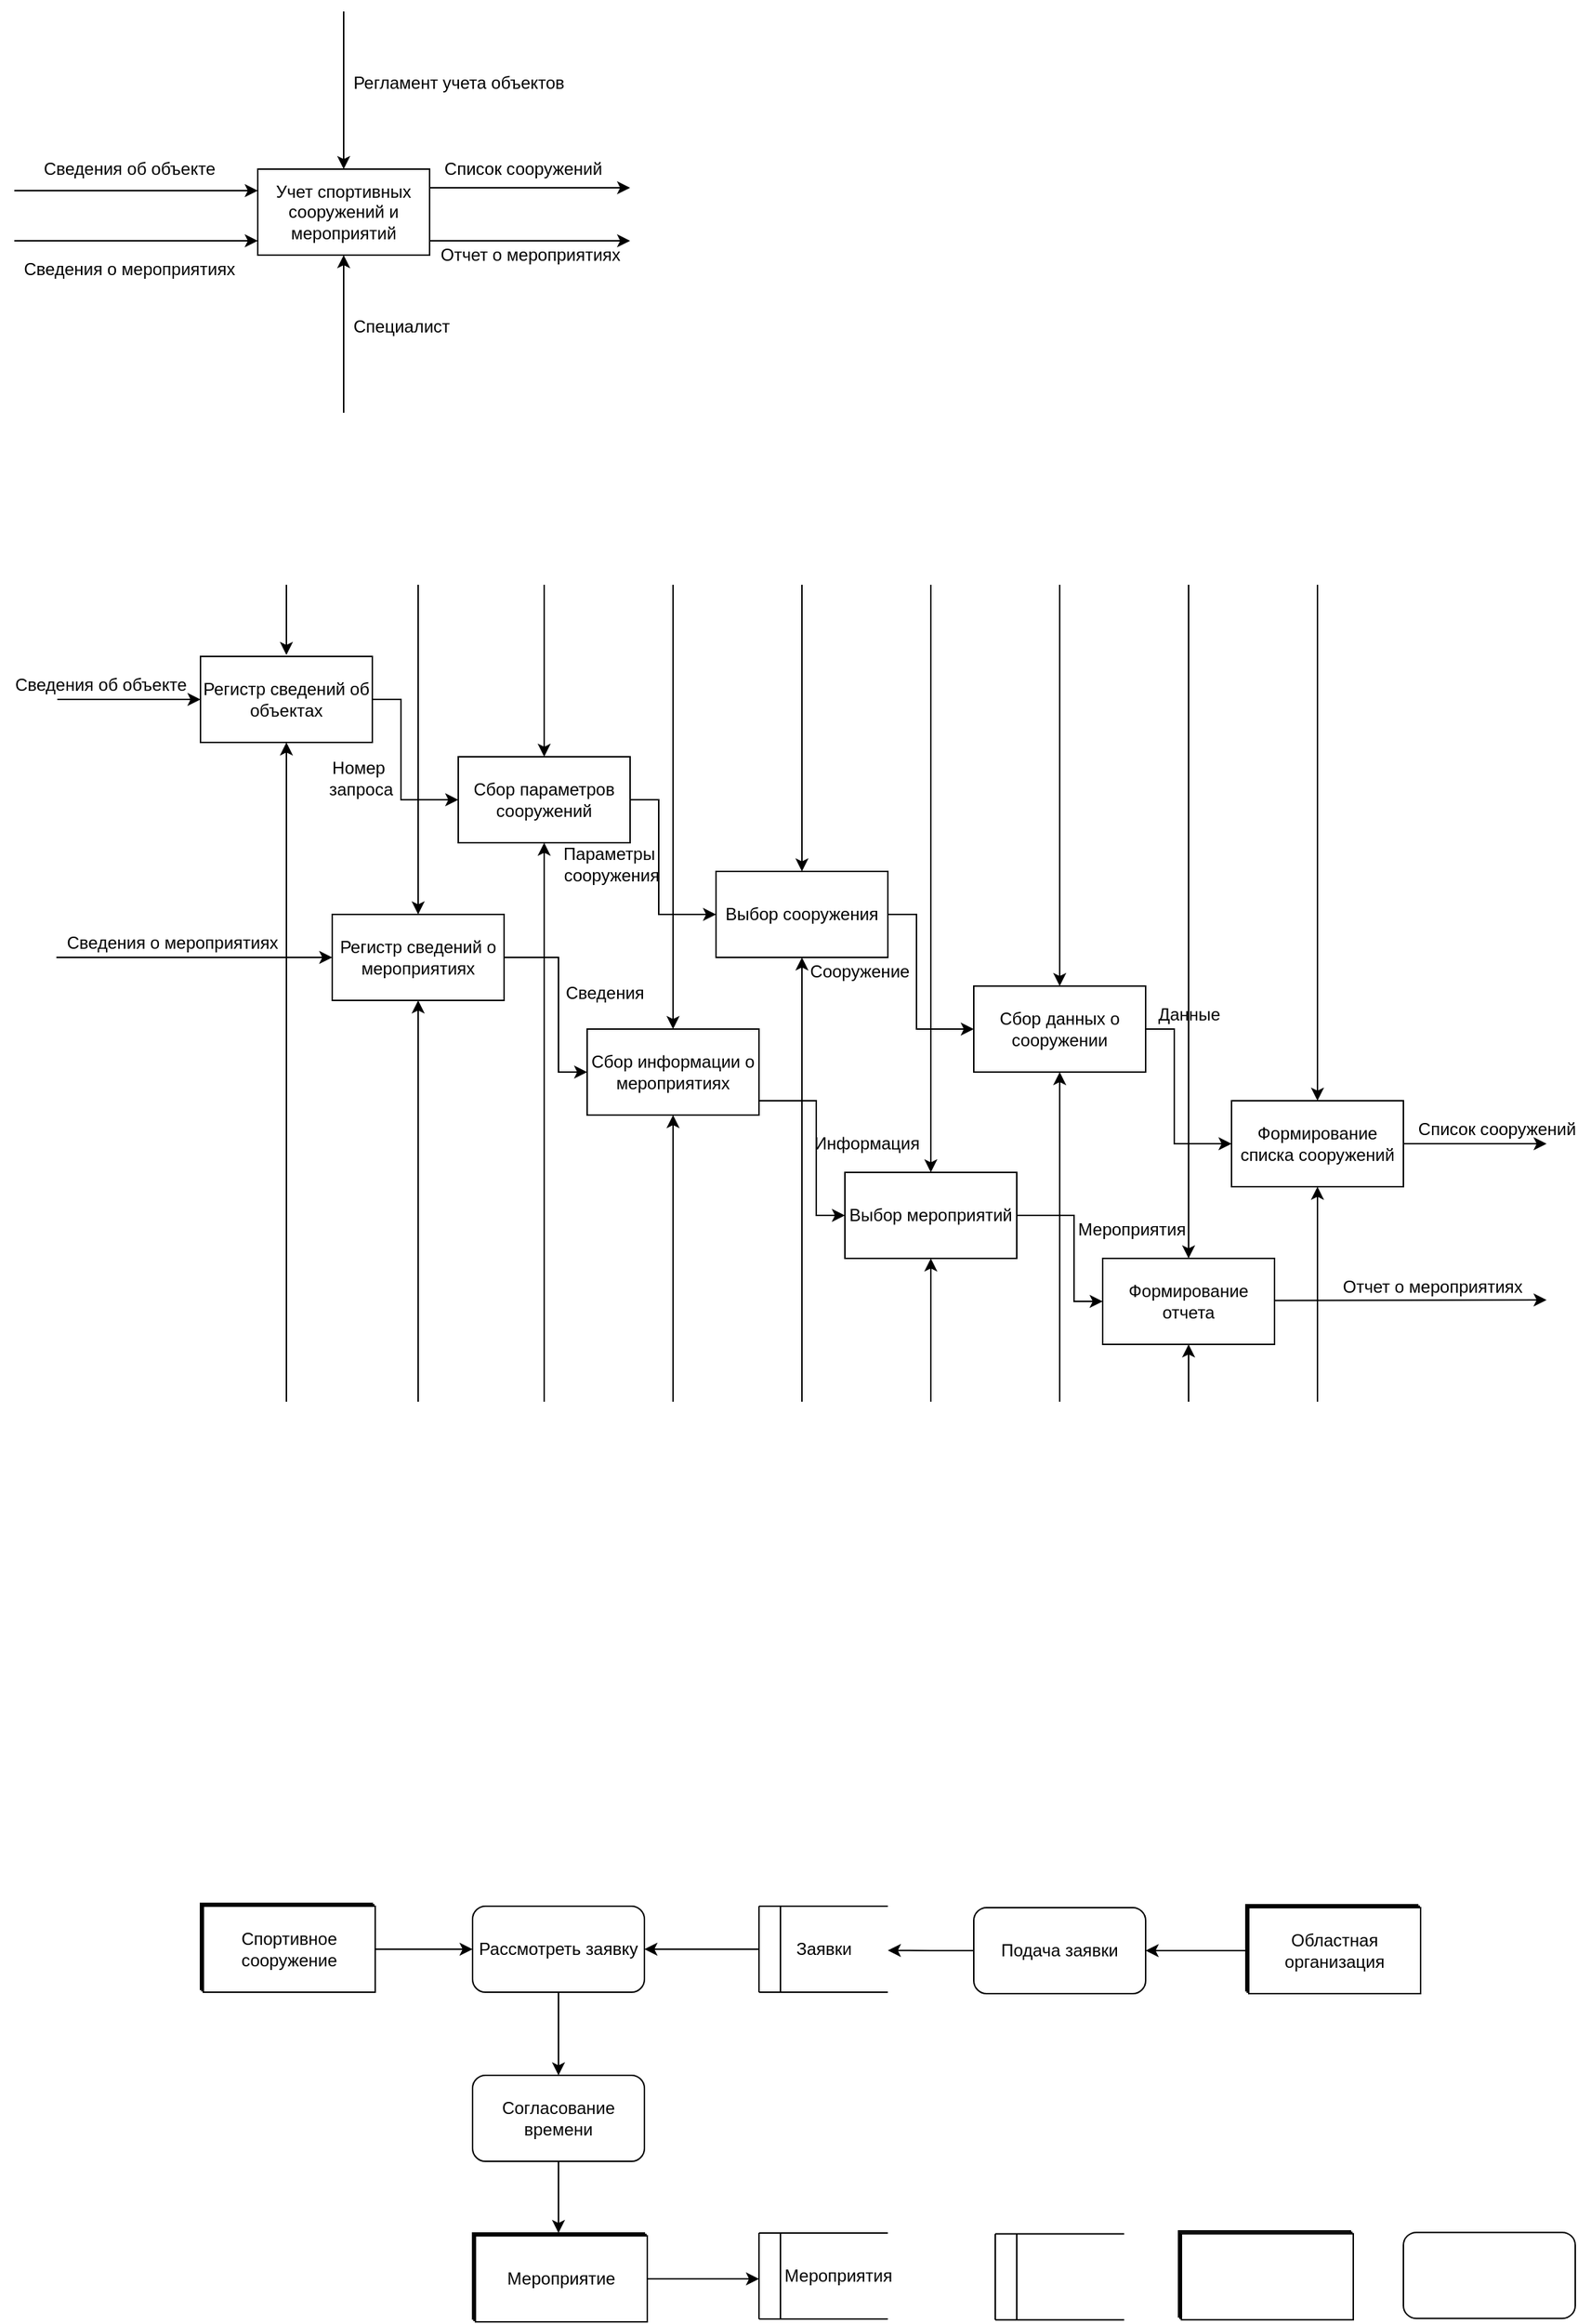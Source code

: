 <mxfile version="14.6.13" type="github">
  <diagram id="JcpFo3pnrb1yveTzviW8" name="Page-1">
    <mxGraphModel dx="1296" dy="722" grid="1" gridSize="10" guides="1" tooltips="1" connect="1" arrows="1" fold="1" page="1" pageScale="1" pageWidth="827" pageHeight="1169" math="0" shadow="0">
      <root>
        <mxCell id="0" />
        <mxCell id="1" parent="0" />
        <mxCell id="RXx_gNftj5iXkbYdSQBd-1" value="Учет спортивных сооружений и мероприятий" style="rounded=0;whiteSpace=wrap;html=1;" parent="1" vertex="1">
          <mxGeometry x="180" y="120" width="120" height="60" as="geometry" />
        </mxCell>
        <mxCell id="RXx_gNftj5iXkbYdSQBd-2" value="" style="endArrow=classic;html=1;entryX=0;entryY=0.5;entryDx=0;entryDy=0;" parent="1" edge="1">
          <mxGeometry width="50" height="50" relative="1" as="geometry">
            <mxPoint x="10" y="135" as="sourcePoint" />
            <mxPoint x="180" y="135" as="targetPoint" />
          </mxGeometry>
        </mxCell>
        <mxCell id="RXx_gNftj5iXkbYdSQBd-3" value="Сведения об объекте" style="text;html=1;align=center;verticalAlign=middle;resizable=0;points=[];autosize=1;strokeColor=none;" parent="1" vertex="1">
          <mxGeometry x="20" y="110" width="140" height="20" as="geometry" />
        </mxCell>
        <mxCell id="RXx_gNftj5iXkbYdSQBd-4" value="" style="endArrow=classic;html=1;entryX=0.5;entryY=0;entryDx=0;entryDy=0;" parent="1" target="RXx_gNftj5iXkbYdSQBd-1" edge="1">
          <mxGeometry width="50" height="50" relative="1" as="geometry">
            <mxPoint x="240" y="10" as="sourcePoint" />
            <mxPoint x="260" y="110" as="targetPoint" />
          </mxGeometry>
        </mxCell>
        <mxCell id="RXx_gNftj5iXkbYdSQBd-5" value="Регламент учета объектов" style="text;html=1;align=center;verticalAlign=middle;resizable=0;points=[];autosize=1;strokeColor=none;" parent="1" vertex="1">
          <mxGeometry x="240" y="50" width="160" height="20" as="geometry" />
        </mxCell>
        <mxCell id="RXx_gNftj5iXkbYdSQBd-6" value="" style="endArrow=classic;html=1;entryX=0.5;entryY=1;entryDx=0;entryDy=0;" parent="1" target="RXx_gNftj5iXkbYdSQBd-1" edge="1">
          <mxGeometry width="50" height="50" relative="1" as="geometry">
            <mxPoint x="240" y="290" as="sourcePoint" />
            <mxPoint x="270" y="230" as="targetPoint" />
          </mxGeometry>
        </mxCell>
        <mxCell id="RXx_gNftj5iXkbYdSQBd-7" value="Специалист" style="text;html=1;align=center;verticalAlign=middle;resizable=0;points=[];autosize=1;strokeColor=none;" parent="1" vertex="1">
          <mxGeometry x="240" y="220" width="80" height="20" as="geometry" />
        </mxCell>
        <mxCell id="RXx_gNftj5iXkbYdSQBd-8" value="" style="endArrow=classic;html=1;exitX=1;exitY=0.5;exitDx=0;exitDy=0;" parent="1" edge="1">
          <mxGeometry width="50" height="50" relative="1" as="geometry">
            <mxPoint x="300" y="133" as="sourcePoint" />
            <mxPoint x="440" y="133" as="targetPoint" />
          </mxGeometry>
        </mxCell>
        <mxCell id="RXx_gNftj5iXkbYdSQBd-9" value="Список сооружений" style="text;html=1;align=center;verticalAlign=middle;resizable=0;points=[];autosize=1;strokeColor=none;" parent="1" vertex="1">
          <mxGeometry x="300" y="110" width="130" height="20" as="geometry" />
        </mxCell>
        <mxCell id="RXx_gNftj5iXkbYdSQBd-10" value="" style="endArrow=classic;html=1;" parent="1" edge="1">
          <mxGeometry width="50" height="50" relative="1" as="geometry">
            <mxPoint x="40" y="490" as="sourcePoint" />
            <mxPoint x="140" y="490" as="targetPoint" />
          </mxGeometry>
        </mxCell>
        <mxCell id="RXx_gNftj5iXkbYdSQBd-11" value="Сведения об объекте" style="text;html=1;align=center;verticalAlign=middle;resizable=0;points=[];autosize=1;strokeColor=none;" parent="1" vertex="1">
          <mxGeometry y="470" width="140" height="20" as="geometry" />
        </mxCell>
        <mxCell id="RXx_gNftj5iXkbYdSQBd-15" style="edgeStyle=orthogonalEdgeStyle;rounded=0;orthogonalLoop=1;jettySize=auto;html=1;entryX=0;entryY=0.5;entryDx=0;entryDy=0;" parent="1" source="RXx_gNftj5iXkbYdSQBd-12" target="RXx_gNftj5iXkbYdSQBd-13" edge="1">
          <mxGeometry relative="1" as="geometry">
            <Array as="points">
              <mxPoint x="280" y="490" />
              <mxPoint x="280" y="560" />
            </Array>
          </mxGeometry>
        </mxCell>
        <mxCell id="RXx_gNftj5iXkbYdSQBd-12" value="Регистр сведений об объектах" style="rounded=0;whiteSpace=wrap;html=1;" parent="1" vertex="1">
          <mxGeometry x="140" y="460" width="120" height="60" as="geometry" />
        </mxCell>
        <mxCell id="RXx_gNftj5iXkbYdSQBd-18" style="edgeStyle=orthogonalEdgeStyle;rounded=0;orthogonalLoop=1;jettySize=auto;html=1;entryX=0;entryY=0.5;entryDx=0;entryDy=0;" parent="1" source="RXx_gNftj5iXkbYdSQBd-13" target="RXx_gNftj5iXkbYdSQBd-17" edge="1">
          <mxGeometry relative="1" as="geometry">
            <Array as="points">
              <mxPoint x="460" y="560" />
              <mxPoint x="460" y="640" />
            </Array>
          </mxGeometry>
        </mxCell>
        <mxCell id="RXx_gNftj5iXkbYdSQBd-13" value="Сбор параметров сооружений" style="rounded=0;whiteSpace=wrap;html=1;" parent="1" vertex="1">
          <mxGeometry x="320" y="530" width="120" height="60" as="geometry" />
        </mxCell>
        <mxCell id="RXx_gNftj5iXkbYdSQBd-16" value="Номер&lt;br&gt;&amp;nbsp;запроса" style="text;html=1;align=center;verticalAlign=middle;resizable=0;points=[];autosize=1;strokeColor=none;" parent="1" vertex="1">
          <mxGeometry x="220" y="530" width="60" height="30" as="geometry" />
        </mxCell>
        <mxCell id="RXx_gNftj5iXkbYdSQBd-21" style="edgeStyle=orthogonalEdgeStyle;rounded=0;orthogonalLoop=1;jettySize=auto;html=1;entryX=0;entryY=0.5;entryDx=0;entryDy=0;" parent="1" source="RXx_gNftj5iXkbYdSQBd-17" target="RXx_gNftj5iXkbYdSQBd-20" edge="1">
          <mxGeometry relative="1" as="geometry">
            <Array as="points">
              <mxPoint x="640" y="640" />
              <mxPoint x="640" y="720" />
            </Array>
          </mxGeometry>
        </mxCell>
        <mxCell id="RXx_gNftj5iXkbYdSQBd-17" value="Выбор сооружения" style="rounded=0;whiteSpace=wrap;html=1;" parent="1" vertex="1">
          <mxGeometry x="500" y="610" width="120" height="60" as="geometry" />
        </mxCell>
        <mxCell id="RXx_gNftj5iXkbYdSQBd-19" value="Сооружение" style="text;html=1;align=center;verticalAlign=middle;resizable=0;points=[];autosize=1;strokeColor=none;" parent="1" vertex="1">
          <mxGeometry x="560" y="670" width="80" height="20" as="geometry" />
        </mxCell>
        <mxCell id="RXx_gNftj5iXkbYdSQBd-25" style="edgeStyle=orthogonalEdgeStyle;rounded=0;orthogonalLoop=1;jettySize=auto;html=1;entryX=0;entryY=0.5;entryDx=0;entryDy=0;" parent="1" source="RXx_gNftj5iXkbYdSQBd-20" target="RXx_gNftj5iXkbYdSQBd-24" edge="1">
          <mxGeometry relative="1" as="geometry">
            <Array as="points">
              <mxPoint x="820" y="720" />
              <mxPoint x="820" y="800" />
            </Array>
          </mxGeometry>
        </mxCell>
        <mxCell id="RXx_gNftj5iXkbYdSQBd-20" value="Сбор данных о сооружении" style="rounded=0;whiteSpace=wrap;html=1;" parent="1" vertex="1">
          <mxGeometry x="680" y="690" width="120" height="60" as="geometry" />
        </mxCell>
        <mxCell id="RXx_gNftj5iXkbYdSQBd-22" value="Параметры&lt;br&gt;&amp;nbsp;сооружения" style="text;html=1;align=center;verticalAlign=middle;resizable=0;points=[];autosize=1;strokeColor=none;" parent="1" vertex="1">
          <mxGeometry x="380" y="590" width="90" height="30" as="geometry" />
        </mxCell>
        <mxCell id="RXx_gNftj5iXkbYdSQBd-23" value="Данные" style="text;html=1;align=center;verticalAlign=middle;resizable=0;points=[];autosize=1;strokeColor=none;" parent="1" vertex="1">
          <mxGeometry x="800" y="700" width="60" height="20" as="geometry" />
        </mxCell>
        <mxCell id="RXx_gNftj5iXkbYdSQBd-27" style="edgeStyle=orthogonalEdgeStyle;rounded=0;orthogonalLoop=1;jettySize=auto;html=1;exitX=1;exitY=0.5;exitDx=0;exitDy=0;" parent="1" source="RXx_gNftj5iXkbYdSQBd-24" edge="1">
          <mxGeometry relative="1" as="geometry">
            <mxPoint x="1080" y="800" as="targetPoint" />
          </mxGeometry>
        </mxCell>
        <mxCell id="RXx_gNftj5iXkbYdSQBd-24" value="Формирование списка сооружений" style="rounded=0;whiteSpace=wrap;html=1;" parent="1" vertex="1">
          <mxGeometry x="860" y="770" width="120" height="60" as="geometry" />
        </mxCell>
        <mxCell id="RXx_gNftj5iXkbYdSQBd-28" value="Список сооружений" style="text;html=1;align=center;verticalAlign=middle;resizable=0;points=[];autosize=1;strokeColor=none;" parent="1" vertex="1">
          <mxGeometry x="980" y="780" width="130" height="20" as="geometry" />
        </mxCell>
        <mxCell id="RXx_gNftj5iXkbYdSQBd-33" value="" style="endArrow=classic;html=1;entryX=0.5;entryY=1;entryDx=0;entryDy=0;" parent="1" target="RXx_gNftj5iXkbYdSQBd-12" edge="1">
          <mxGeometry width="50" height="50" relative="1" as="geometry">
            <mxPoint x="200" y="980" as="sourcePoint" />
            <mxPoint x="200" y="860" as="targetPoint" />
          </mxGeometry>
        </mxCell>
        <mxCell id="RXx_gNftj5iXkbYdSQBd-34" value="" style="endArrow=classic;html=1;entryX=0.5;entryY=1;entryDx=0;entryDy=0;" parent="1" target="RXx_gNftj5iXkbYdSQBd-13" edge="1">
          <mxGeometry width="50" height="50" relative="1" as="geometry">
            <mxPoint x="380" y="980" as="sourcePoint" />
            <mxPoint x="510" y="780" as="targetPoint" />
          </mxGeometry>
        </mxCell>
        <mxCell id="RXx_gNftj5iXkbYdSQBd-35" value="" style="endArrow=classic;html=1;entryX=0.5;entryY=1;entryDx=0;entryDy=0;" parent="1" target="RXx_gNftj5iXkbYdSQBd-17" edge="1">
          <mxGeometry width="50" height="50" relative="1" as="geometry">
            <mxPoint x="560" y="980" as="sourcePoint" />
            <mxPoint x="560" y="830" as="targetPoint" />
          </mxGeometry>
        </mxCell>
        <mxCell id="RXx_gNftj5iXkbYdSQBd-36" value="" style="endArrow=classic;html=1;entryX=0.5;entryY=1;entryDx=0;entryDy=0;" parent="1" target="RXx_gNftj5iXkbYdSQBd-20" edge="1">
          <mxGeometry width="50" height="50" relative="1" as="geometry">
            <mxPoint x="740" y="980" as="sourcePoint" />
            <mxPoint x="760" y="820" as="targetPoint" />
          </mxGeometry>
        </mxCell>
        <mxCell id="RXx_gNftj5iXkbYdSQBd-37" value="" style="endArrow=classic;html=1;entryX=0.5;entryY=1;entryDx=0;entryDy=0;" parent="1" target="RXx_gNftj5iXkbYdSQBd-24" edge="1">
          <mxGeometry width="50" height="50" relative="1" as="geometry">
            <mxPoint x="920" y="980" as="sourcePoint" />
            <mxPoint x="840" y="900" as="targetPoint" />
          </mxGeometry>
        </mxCell>
        <mxCell id="RXx_gNftj5iXkbYdSQBd-39" value="" style="endArrow=classic;html=1;entryX=0.5;entryY=0;entryDx=0;entryDy=0;" parent="1" target="RXx_gNftj5iXkbYdSQBd-24" edge="1">
          <mxGeometry width="50" height="50" relative="1" as="geometry">
            <mxPoint x="920" y="410" as="sourcePoint" />
            <mxPoint x="940" y="670" as="targetPoint" />
          </mxGeometry>
        </mxCell>
        <mxCell id="RXx_gNftj5iXkbYdSQBd-40" value="" style="endArrow=classic;html=1;entryX=0.5;entryY=0;entryDx=0;entryDy=0;" parent="1" target="RXx_gNftj5iXkbYdSQBd-20" edge="1">
          <mxGeometry width="50" height="50" relative="1" as="geometry">
            <mxPoint x="740" y="410" as="sourcePoint" />
            <mxPoint x="710" y="530" as="targetPoint" />
          </mxGeometry>
        </mxCell>
        <mxCell id="RXx_gNftj5iXkbYdSQBd-41" value="" style="endArrow=classic;html=1;entryX=0.5;entryY=0;entryDx=0;entryDy=0;" parent="1" target="RXx_gNftj5iXkbYdSQBd-17" edge="1">
          <mxGeometry width="50" height="50" relative="1" as="geometry">
            <mxPoint x="560" y="410" as="sourcePoint" />
            <mxPoint x="750" y="390" as="targetPoint" />
          </mxGeometry>
        </mxCell>
        <mxCell id="RXx_gNftj5iXkbYdSQBd-42" value="" style="endArrow=classic;html=1;entryX=0.5;entryY=0;entryDx=0;entryDy=0;" parent="1" target="RXx_gNftj5iXkbYdSQBd-13" edge="1">
          <mxGeometry width="50" height="50" relative="1" as="geometry">
            <mxPoint x="380" y="410" as="sourcePoint" />
            <mxPoint x="500" y="410" as="targetPoint" />
          </mxGeometry>
        </mxCell>
        <mxCell id="RXx_gNftj5iXkbYdSQBd-43" value="" style="endArrow=classic;html=1;" parent="1" edge="1">
          <mxGeometry width="50" height="50" relative="1" as="geometry">
            <mxPoint x="200" y="410" as="sourcePoint" />
            <mxPoint x="200" y="459" as="targetPoint" />
          </mxGeometry>
        </mxCell>
        <mxCell id="RXx_gNftj5iXkbYdSQBd-80" style="edgeStyle=orthogonalEdgeStyle;rounded=0;orthogonalLoop=1;jettySize=auto;html=1;exitX=0;exitY=0.5;exitDx=0;exitDy=0;" parent="1" source="RXx_gNftj5iXkbYdSQBd-47" edge="1">
          <mxGeometry relative="1" as="geometry">
            <mxPoint x="620" y="1362.857" as="targetPoint" />
          </mxGeometry>
        </mxCell>
        <mxCell id="RXx_gNftj5iXkbYdSQBd-47" value="Подача заявки" style="rounded=1;whiteSpace=wrap;html=1;" parent="1" vertex="1">
          <mxGeometry x="680" y="1333" width="120" height="60" as="geometry" />
        </mxCell>
        <mxCell id="RXx_gNftj5iXkbYdSQBd-51" value="" style="group" parent="1" vertex="1" connectable="0">
          <mxGeometry x="823" y="1558.57" width="122" height="62" as="geometry" />
        </mxCell>
        <mxCell id="RXx_gNftj5iXkbYdSQBd-48" value="" style="rounded=0;whiteSpace=wrap;html=1;" parent="RXx_gNftj5iXkbYdSQBd-51" vertex="1">
          <mxGeometry width="120" height="60" as="geometry" />
        </mxCell>
        <mxCell id="RXx_gNftj5iXkbYdSQBd-49" value="" style="rounded=0;whiteSpace=wrap;html=1;" parent="RXx_gNftj5iXkbYdSQBd-51" vertex="1">
          <mxGeometry x="1" y="1" width="120" height="60" as="geometry" />
        </mxCell>
        <mxCell id="RXx_gNftj5iXkbYdSQBd-50" value="" style="rounded=0;whiteSpace=wrap;html=1;" parent="RXx_gNftj5iXkbYdSQBd-51" vertex="1">
          <mxGeometry x="2" y="2" width="120" height="60" as="geometry" />
        </mxCell>
        <mxCell id="RXx_gNftj5iXkbYdSQBd-58" value="" style="group" parent="1" vertex="1" connectable="0">
          <mxGeometry x="695" y="1560.57" width="90" height="60" as="geometry" />
        </mxCell>
        <mxCell id="RXx_gNftj5iXkbYdSQBd-53" value="" style="endArrow=none;html=1;" parent="RXx_gNftj5iXkbYdSQBd-58" edge="1">
          <mxGeometry width="50" height="50" as="geometry">
            <mxPoint y="60" as="sourcePoint" />
            <mxPoint as="targetPoint" />
          </mxGeometry>
        </mxCell>
        <mxCell id="RXx_gNftj5iXkbYdSQBd-54" value="" style="endArrow=none;html=1;" parent="RXx_gNftj5iXkbYdSQBd-58" edge="1">
          <mxGeometry x="5" width="50" height="50" as="geometry">
            <mxPoint x="15" y="60" as="sourcePoint" />
            <mxPoint x="15" as="targetPoint" />
          </mxGeometry>
        </mxCell>
        <mxCell id="RXx_gNftj5iXkbYdSQBd-55" value="" style="endArrow=none;html=1;" parent="RXx_gNftj5iXkbYdSQBd-58" edge="1">
          <mxGeometry width="50" height="50" as="geometry">
            <mxPoint as="sourcePoint" />
            <mxPoint x="90" as="targetPoint" />
          </mxGeometry>
        </mxCell>
        <mxCell id="RXx_gNftj5iXkbYdSQBd-56" value="" style="endArrow=none;html=1;" parent="RXx_gNftj5iXkbYdSQBd-58" edge="1">
          <mxGeometry width="50" height="50" as="geometry">
            <mxPoint y="60" as="sourcePoint" />
            <mxPoint x="90" y="60" as="targetPoint" />
          </mxGeometry>
        </mxCell>
        <mxCell id="RXx_gNftj5iXkbYdSQBd-59" value="" style="group" parent="1" vertex="1" connectable="0">
          <mxGeometry x="140" y="1330" width="122" height="62" as="geometry" />
        </mxCell>
        <mxCell id="RXx_gNftj5iXkbYdSQBd-60" value="" style="rounded=0;whiteSpace=wrap;html=1;" parent="RXx_gNftj5iXkbYdSQBd-59" vertex="1">
          <mxGeometry width="120" height="60" as="geometry" />
        </mxCell>
        <mxCell id="RXx_gNftj5iXkbYdSQBd-61" value="" style="rounded=0;whiteSpace=wrap;html=1;" parent="RXx_gNftj5iXkbYdSQBd-59" vertex="1">
          <mxGeometry x="1" y="1" width="120" height="60" as="geometry" />
        </mxCell>
        <mxCell id="RXx_gNftj5iXkbYdSQBd-62" value="Спортивное сооружение" style="rounded=0;whiteSpace=wrap;html=1;" parent="RXx_gNftj5iXkbYdSQBd-59" vertex="1">
          <mxGeometry x="2" y="2" width="120" height="60" as="geometry" />
        </mxCell>
        <mxCell id="RXx_gNftj5iXkbYdSQBd-63" value="" style="group" parent="1" vertex="1" connectable="0">
          <mxGeometry x="330" y="1560" width="122" height="62" as="geometry" />
        </mxCell>
        <mxCell id="RXx_gNftj5iXkbYdSQBd-64" value="" style="rounded=0;whiteSpace=wrap;html=1;" parent="RXx_gNftj5iXkbYdSQBd-63" vertex="1">
          <mxGeometry width="120" height="60" as="geometry" />
        </mxCell>
        <mxCell id="RXx_gNftj5iXkbYdSQBd-65" value="" style="rounded=0;whiteSpace=wrap;html=1;" parent="RXx_gNftj5iXkbYdSQBd-63" vertex="1">
          <mxGeometry x="1" y="1" width="120" height="60" as="geometry" />
        </mxCell>
        <mxCell id="RXx_gNftj5iXkbYdSQBd-66" value="Мероприятие" style="rounded=0;whiteSpace=wrap;html=1;" parent="RXx_gNftj5iXkbYdSQBd-63" vertex="1">
          <mxGeometry x="2" y="2" width="120" height="60" as="geometry" />
        </mxCell>
        <mxCell id="RXx_gNftj5iXkbYdSQBd-67" value="" style="group" parent="1" vertex="1" connectable="0">
          <mxGeometry x="870" y="1331" width="122" height="62" as="geometry" />
        </mxCell>
        <mxCell id="RXx_gNftj5iXkbYdSQBd-68" value="" style="rounded=0;whiteSpace=wrap;html=1;" parent="RXx_gNftj5iXkbYdSQBd-67" vertex="1">
          <mxGeometry width="120" height="60" as="geometry" />
        </mxCell>
        <mxCell id="RXx_gNftj5iXkbYdSQBd-69" value="" style="rounded=0;whiteSpace=wrap;html=1;" parent="RXx_gNftj5iXkbYdSQBd-67" vertex="1">
          <mxGeometry x="1" y="1" width="120" height="60" as="geometry" />
        </mxCell>
        <mxCell id="RXx_gNftj5iXkbYdSQBd-70" value="Областная организация" style="rounded=0;whiteSpace=wrap;html=1;" parent="RXx_gNftj5iXkbYdSQBd-67" vertex="1">
          <mxGeometry x="2" y="2" width="120" height="60" as="geometry" />
        </mxCell>
        <mxCell id="RXx_gNftj5iXkbYdSQBd-71" style="edgeStyle=orthogonalEdgeStyle;rounded=0;orthogonalLoop=1;jettySize=auto;html=1;" parent="1" source="RXx_gNftj5iXkbYdSQBd-70" target="RXx_gNftj5iXkbYdSQBd-47" edge="1">
          <mxGeometry relative="1" as="geometry" />
        </mxCell>
        <mxCell id="RXx_gNftj5iXkbYdSQBd-85" style="edgeStyle=orthogonalEdgeStyle;rounded=0;orthogonalLoop=1;jettySize=auto;html=1;" parent="1" source="RXx_gNftj5iXkbYdSQBd-72" target="RXx_gNftj5iXkbYdSQBd-84" edge="1">
          <mxGeometry relative="1" as="geometry" />
        </mxCell>
        <mxCell id="RXx_gNftj5iXkbYdSQBd-72" value="Рассмотреть заявку" style="rounded=1;whiteSpace=wrap;html=1;" parent="1" vertex="1">
          <mxGeometry x="330" y="1332" width="120" height="60" as="geometry" />
        </mxCell>
        <mxCell id="RXx_gNftj5iXkbYdSQBd-73" value="" style="group" parent="1" vertex="1" connectable="0">
          <mxGeometry x="530" y="1332" width="90" height="60" as="geometry" />
        </mxCell>
        <mxCell id="RXx_gNftj5iXkbYdSQBd-74" value="" style="endArrow=none;html=1;" parent="RXx_gNftj5iXkbYdSQBd-73" edge="1">
          <mxGeometry width="50" height="50" as="geometry">
            <mxPoint y="60" as="sourcePoint" />
            <mxPoint as="targetPoint" />
          </mxGeometry>
        </mxCell>
        <mxCell id="RXx_gNftj5iXkbYdSQBd-75" value="" style="endArrow=none;html=1;" parent="RXx_gNftj5iXkbYdSQBd-73" edge="1">
          <mxGeometry x="5" width="50" height="50" as="geometry">
            <mxPoint x="15" y="60" as="sourcePoint" />
            <mxPoint x="15" as="targetPoint" />
          </mxGeometry>
        </mxCell>
        <mxCell id="RXx_gNftj5iXkbYdSQBd-76" value="" style="endArrow=none;html=1;" parent="RXx_gNftj5iXkbYdSQBd-73" edge="1">
          <mxGeometry width="50" height="50" as="geometry">
            <mxPoint as="sourcePoint" />
            <mxPoint x="90" as="targetPoint" />
          </mxGeometry>
        </mxCell>
        <mxCell id="RXx_gNftj5iXkbYdSQBd-77" value="" style="endArrow=none;html=1;" parent="RXx_gNftj5iXkbYdSQBd-73" edge="1">
          <mxGeometry width="50" height="50" as="geometry">
            <mxPoint y="60" as="sourcePoint" />
            <mxPoint x="90" y="60" as="targetPoint" />
          </mxGeometry>
        </mxCell>
        <mxCell id="RXx_gNftj5iXkbYdSQBd-78" value="Заявки" style="text;html=1;align=center;verticalAlign=middle;resizable=0;points=[];autosize=1;strokeColor=none;" parent="RXx_gNftj5iXkbYdSQBd-73" vertex="1">
          <mxGeometry x="20" y="20" width="50" height="20" as="geometry" />
        </mxCell>
        <mxCell id="RXx_gNftj5iXkbYdSQBd-81" style="edgeStyle=orthogonalEdgeStyle;rounded=0;orthogonalLoop=1;jettySize=auto;html=1;exitX=1;exitY=0.5;exitDx=0;exitDy=0;entryX=0;entryY=0.5;entryDx=0;entryDy=0;" parent="1" source="RXx_gNftj5iXkbYdSQBd-62" target="RXx_gNftj5iXkbYdSQBd-72" edge="1">
          <mxGeometry relative="1" as="geometry" />
        </mxCell>
        <mxCell id="RXx_gNftj5iXkbYdSQBd-83" value="" style="endArrow=classic;html=1;entryX=1;entryY=0.5;entryDx=0;entryDy=0;" parent="1" target="RXx_gNftj5iXkbYdSQBd-72" edge="1">
          <mxGeometry width="50" height="50" relative="1" as="geometry">
            <mxPoint x="530" y="1362" as="sourcePoint" />
            <mxPoint x="620" y="1361" as="targetPoint" />
          </mxGeometry>
        </mxCell>
        <mxCell id="RXx_gNftj5iXkbYdSQBd-86" style="edgeStyle=orthogonalEdgeStyle;rounded=0;orthogonalLoop=1;jettySize=auto;html=1;entryX=0.5;entryY=0;entryDx=0;entryDy=0;" parent="1" source="RXx_gNftj5iXkbYdSQBd-84" target="RXx_gNftj5iXkbYdSQBd-64" edge="1">
          <mxGeometry relative="1" as="geometry" />
        </mxCell>
        <mxCell id="RXx_gNftj5iXkbYdSQBd-84" value="Согласование времени" style="rounded=1;whiteSpace=wrap;html=1;" parent="1" vertex="1">
          <mxGeometry x="330" y="1450" width="120" height="60" as="geometry" />
        </mxCell>
        <mxCell id="RXx_gNftj5iXkbYdSQBd-87" value="" style="group" parent="1" vertex="1" connectable="0">
          <mxGeometry x="530" y="1560" width="90" height="60" as="geometry" />
        </mxCell>
        <mxCell id="RXx_gNftj5iXkbYdSQBd-88" value="" style="endArrow=none;html=1;" parent="RXx_gNftj5iXkbYdSQBd-87" edge="1">
          <mxGeometry width="50" height="50" as="geometry">
            <mxPoint y="60" as="sourcePoint" />
            <mxPoint as="targetPoint" />
          </mxGeometry>
        </mxCell>
        <mxCell id="RXx_gNftj5iXkbYdSQBd-89" value="" style="endArrow=none;html=1;" parent="RXx_gNftj5iXkbYdSQBd-87" edge="1">
          <mxGeometry x="5" width="50" height="50" as="geometry">
            <mxPoint x="15" y="60" as="sourcePoint" />
            <mxPoint x="15" as="targetPoint" />
          </mxGeometry>
        </mxCell>
        <mxCell id="RXx_gNftj5iXkbYdSQBd-90" value="" style="endArrow=none;html=1;" parent="RXx_gNftj5iXkbYdSQBd-87" edge="1">
          <mxGeometry width="50" height="50" as="geometry">
            <mxPoint as="sourcePoint" />
            <mxPoint x="90" as="targetPoint" />
          </mxGeometry>
        </mxCell>
        <mxCell id="RXx_gNftj5iXkbYdSQBd-91" value="" style="endArrow=none;html=1;" parent="RXx_gNftj5iXkbYdSQBd-87" edge="1">
          <mxGeometry width="50" height="50" as="geometry">
            <mxPoint y="60" as="sourcePoint" />
            <mxPoint x="90" y="60" as="targetPoint" />
          </mxGeometry>
        </mxCell>
        <mxCell id="RXx_gNftj5iXkbYdSQBd-92" value="Мероприятия" style="text;html=1;align=center;verticalAlign=middle;resizable=0;points=[];autosize=1;strokeColor=none;" parent="RXx_gNftj5iXkbYdSQBd-87" vertex="1">
          <mxGeometry x="10" y="20" width="90" height="20" as="geometry" />
        </mxCell>
        <mxCell id="RXx_gNftj5iXkbYdSQBd-93" style="edgeStyle=orthogonalEdgeStyle;rounded=0;orthogonalLoop=1;jettySize=auto;html=1;" parent="1" source="RXx_gNftj5iXkbYdSQBd-66" edge="1">
          <mxGeometry relative="1" as="geometry">
            <mxPoint x="530" y="1592" as="targetPoint" />
          </mxGeometry>
        </mxCell>
        <mxCell id="RXx_gNftj5iXkbYdSQBd-94" value="" style="rounded=1;whiteSpace=wrap;html=1;" parent="1" vertex="1">
          <mxGeometry x="980" y="1559.57" width="120" height="60" as="geometry" />
        </mxCell>
        <mxCell id="itpdXc0H2e_z4cBBcjtA-1" value="" style="endArrow=classic;html=1;entryX=0;entryY=0.5;entryDx=0;entryDy=0;" edge="1" parent="1">
          <mxGeometry width="50" height="50" relative="1" as="geometry">
            <mxPoint x="10" y="170" as="sourcePoint" />
            <mxPoint x="180" y="170" as="targetPoint" />
          </mxGeometry>
        </mxCell>
        <mxCell id="itpdXc0H2e_z4cBBcjtA-2" value="Сведения о мероприятиях" style="text;html=1;align=center;verticalAlign=middle;resizable=0;points=[];autosize=1;strokeColor=none;" vertex="1" parent="1">
          <mxGeometry x="10" y="180" width="160" height="20" as="geometry" />
        </mxCell>
        <mxCell id="itpdXc0H2e_z4cBBcjtA-3" value="" style="endArrow=classic;html=1;exitX=1;exitY=0.5;exitDx=0;exitDy=0;" edge="1" parent="1">
          <mxGeometry width="50" height="50" relative="1" as="geometry">
            <mxPoint x="300" y="170" as="sourcePoint" />
            <mxPoint x="440" y="170" as="targetPoint" />
          </mxGeometry>
        </mxCell>
        <mxCell id="itpdXc0H2e_z4cBBcjtA-4" value="Отчет о мероприятиях" style="text;html=1;align=center;verticalAlign=middle;resizable=0;points=[];autosize=1;strokeColor=none;" vertex="1" parent="1">
          <mxGeometry x="300" y="170" width="140" height="20" as="geometry" />
        </mxCell>
        <mxCell id="itpdXc0H2e_z4cBBcjtA-18" style="edgeStyle=orthogonalEdgeStyle;rounded=0;orthogonalLoop=1;jettySize=auto;html=1;entryX=0;entryY=0.5;entryDx=0;entryDy=0;" edge="1" parent="1" source="itpdXc0H2e_z4cBBcjtA-5" target="itpdXc0H2e_z4cBBcjtA-8">
          <mxGeometry relative="1" as="geometry">
            <Array as="points">
              <mxPoint x="390" y="670" />
              <mxPoint x="390" y="750" />
            </Array>
          </mxGeometry>
        </mxCell>
        <mxCell id="itpdXc0H2e_z4cBBcjtA-5" value="Регистр сведений о мероприятиях" style="rounded=0;whiteSpace=wrap;html=1;" vertex="1" parent="1">
          <mxGeometry x="232" y="640" width="120" height="60" as="geometry" />
        </mxCell>
        <mxCell id="itpdXc0H2e_z4cBBcjtA-6" value="Сведения о мероприятиях" style="text;html=1;align=center;verticalAlign=middle;resizable=0;points=[];autosize=1;strokeColor=none;" vertex="1" parent="1">
          <mxGeometry x="40" y="650" width="160" height="20" as="geometry" />
        </mxCell>
        <mxCell id="itpdXc0H2e_z4cBBcjtA-7" value="" style="endArrow=classic;html=1;entryX=0;entryY=0.5;entryDx=0;entryDy=0;exitX=-0.004;exitY=1;exitDx=0;exitDy=0;exitPerimeter=0;" edge="1" parent="1" source="itpdXc0H2e_z4cBBcjtA-6">
          <mxGeometry width="50" height="50" relative="1" as="geometry">
            <mxPoint x="62" y="670.0" as="sourcePoint" />
            <mxPoint x="232" y="670.0" as="targetPoint" />
          </mxGeometry>
        </mxCell>
        <mxCell id="itpdXc0H2e_z4cBBcjtA-13" style="edgeStyle=orthogonalEdgeStyle;rounded=0;orthogonalLoop=1;jettySize=auto;html=1;entryX=0;entryY=0.5;entryDx=0;entryDy=0;" edge="1" parent="1" source="itpdXc0H2e_z4cBBcjtA-8" target="itpdXc0H2e_z4cBBcjtA-12">
          <mxGeometry relative="1" as="geometry">
            <Array as="points">
              <mxPoint x="570" y="770" />
              <mxPoint x="570" y="850" />
            </Array>
          </mxGeometry>
        </mxCell>
        <mxCell id="itpdXc0H2e_z4cBBcjtA-8" value="Сбор информации о мероприятиях" style="rounded=0;whiteSpace=wrap;html=1;" vertex="1" parent="1">
          <mxGeometry x="410" y="720" width="120" height="60" as="geometry" />
        </mxCell>
        <mxCell id="itpdXc0H2e_z4cBBcjtA-9" value="" style="endArrow=classic;html=1;entryX=0.5;entryY=1;entryDx=0;entryDy=0;" edge="1" parent="1" target="itpdXc0H2e_z4cBBcjtA-5">
          <mxGeometry width="50" height="50" relative="1" as="geometry">
            <mxPoint x="292" y="980" as="sourcePoint" />
            <mxPoint x="390" y="600" as="targetPoint" />
          </mxGeometry>
        </mxCell>
        <mxCell id="itpdXc0H2e_z4cBBcjtA-10" value="" style="endArrow=classic;html=1;entryX=0.5;entryY=1;entryDx=0;entryDy=0;" edge="1" parent="1" target="itpdXc0H2e_z4cBBcjtA-8">
          <mxGeometry width="50" height="50" relative="1" as="geometry">
            <mxPoint x="470" y="980" as="sourcePoint" />
            <mxPoint x="302" y="710" as="targetPoint" />
          </mxGeometry>
        </mxCell>
        <mxCell id="itpdXc0H2e_z4cBBcjtA-20" style="edgeStyle=orthogonalEdgeStyle;rounded=0;orthogonalLoop=1;jettySize=auto;html=1;entryX=0;entryY=0.5;entryDx=0;entryDy=0;" edge="1" parent="1" source="itpdXc0H2e_z4cBBcjtA-12" target="itpdXc0H2e_z4cBBcjtA-15">
          <mxGeometry relative="1" as="geometry">
            <Array as="points">
              <mxPoint x="750" y="850" />
              <mxPoint x="750" y="910" />
            </Array>
          </mxGeometry>
        </mxCell>
        <mxCell id="itpdXc0H2e_z4cBBcjtA-12" value="Выбор мероприятий" style="rounded=0;whiteSpace=wrap;html=1;" vertex="1" parent="1">
          <mxGeometry x="590" y="820" width="120" height="60" as="geometry" />
        </mxCell>
        <mxCell id="itpdXc0H2e_z4cBBcjtA-14" value="" style="endArrow=classic;html=1;entryX=0.5;entryY=1;entryDx=0;entryDy=0;" edge="1" parent="1" target="itpdXc0H2e_z4cBBcjtA-12">
          <mxGeometry width="50" height="50" relative="1" as="geometry">
            <mxPoint x="650" y="980" as="sourcePoint" />
            <mxPoint x="480" y="810" as="targetPoint" />
          </mxGeometry>
        </mxCell>
        <mxCell id="itpdXc0H2e_z4cBBcjtA-15" value="Формирование отчета" style="rounded=0;whiteSpace=wrap;html=1;" vertex="1" parent="1">
          <mxGeometry x="770" y="880" width="120" height="60" as="geometry" />
        </mxCell>
        <mxCell id="itpdXc0H2e_z4cBBcjtA-21" value="" style="endArrow=classic;html=1;entryX=0.5;entryY=1;entryDx=0;entryDy=0;" edge="1" parent="1" target="itpdXc0H2e_z4cBBcjtA-15">
          <mxGeometry width="50" height="50" relative="1" as="geometry">
            <mxPoint x="830" y="980" as="sourcePoint" />
            <mxPoint x="660" y="890" as="targetPoint" />
          </mxGeometry>
        </mxCell>
        <mxCell id="itpdXc0H2e_z4cBBcjtA-22" value="" style="endArrow=classic;html=1;entryX=0.5;entryY=0;entryDx=0;entryDy=0;" edge="1" parent="1" target="itpdXc0H2e_z4cBBcjtA-5">
          <mxGeometry width="50" height="50" relative="1" as="geometry">
            <mxPoint x="292" y="410" as="sourcePoint" />
            <mxPoint x="302" y="710" as="targetPoint" />
          </mxGeometry>
        </mxCell>
        <mxCell id="itpdXc0H2e_z4cBBcjtA-23" value="" style="endArrow=classic;html=1;entryX=0.5;entryY=0;entryDx=0;entryDy=0;" edge="1" parent="1" target="itpdXc0H2e_z4cBBcjtA-8">
          <mxGeometry width="50" height="50" relative="1" as="geometry">
            <mxPoint x="470" y="410" as="sourcePoint" />
            <mxPoint x="302" y="650" as="targetPoint" />
          </mxGeometry>
        </mxCell>
        <mxCell id="itpdXc0H2e_z4cBBcjtA-24" value="" style="endArrow=classic;html=1;entryX=0.5;entryY=0;entryDx=0;entryDy=0;" edge="1" parent="1" target="itpdXc0H2e_z4cBBcjtA-12">
          <mxGeometry width="50" height="50" relative="1" as="geometry">
            <mxPoint x="650" y="410" as="sourcePoint" />
            <mxPoint x="570" y="620" as="targetPoint" />
          </mxGeometry>
        </mxCell>
        <mxCell id="itpdXc0H2e_z4cBBcjtA-25" value="" style="endArrow=classic;html=1;entryX=0.5;entryY=0;entryDx=0;entryDy=0;" edge="1" parent="1" target="itpdXc0H2e_z4cBBcjtA-15">
          <mxGeometry width="50" height="50" relative="1" as="geometry">
            <mxPoint x="830" y="410" as="sourcePoint" />
            <mxPoint x="660" y="830" as="targetPoint" />
          </mxGeometry>
        </mxCell>
        <mxCell id="itpdXc0H2e_z4cBBcjtA-26" value="" style="endArrow=classic;html=1;exitX=-0.004;exitY=1;exitDx=0;exitDy=0;exitPerimeter=0;" edge="1" parent="1">
          <mxGeometry width="50" height="50" relative="1" as="geometry">
            <mxPoint x="890.0" y="909.41" as="sourcePoint" />
            <mxPoint x="1080" y="909" as="targetPoint" />
          </mxGeometry>
        </mxCell>
        <mxCell id="itpdXc0H2e_z4cBBcjtA-27" value="Отчет о мероприятиях" style="text;html=1;align=center;verticalAlign=middle;resizable=0;points=[];autosize=1;strokeColor=none;" vertex="1" parent="1">
          <mxGeometry x="930" y="890" width="140" height="20" as="geometry" />
        </mxCell>
        <mxCell id="itpdXc0H2e_z4cBBcjtA-29" value="Сведения" style="text;html=1;align=center;verticalAlign=middle;resizable=0;points=[];autosize=1;strokeColor=none;" vertex="1" parent="1">
          <mxGeometry x="387" y="685" width="70" height="20" as="geometry" />
        </mxCell>
        <mxCell id="itpdXc0H2e_z4cBBcjtA-30" value="Информация" style="text;html=1;align=center;verticalAlign=middle;resizable=0;points=[];autosize=1;strokeColor=none;" vertex="1" parent="1">
          <mxGeometry x="560" y="790" width="90" height="20" as="geometry" />
        </mxCell>
        <mxCell id="itpdXc0H2e_z4cBBcjtA-31" value="Мероприятия" style="text;html=1;align=center;verticalAlign=middle;resizable=0;points=[];autosize=1;strokeColor=none;" vertex="1" parent="1">
          <mxGeometry x="745" y="850" width="90" height="20" as="geometry" />
        </mxCell>
      </root>
    </mxGraphModel>
  </diagram>
</mxfile>
